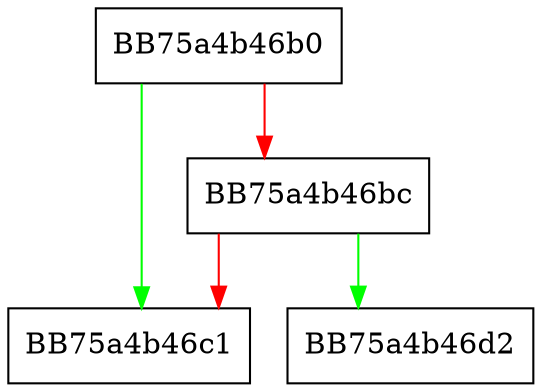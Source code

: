 digraph IsInMft {
  node [shape="box"];
  graph [splines=ortho];
  BB75a4b46b0 -> BB75a4b46c1 [color="green"];
  BB75a4b46b0 -> BB75a4b46bc [color="red"];
  BB75a4b46bc -> BB75a4b46d2 [color="green"];
  BB75a4b46bc -> BB75a4b46c1 [color="red"];
}